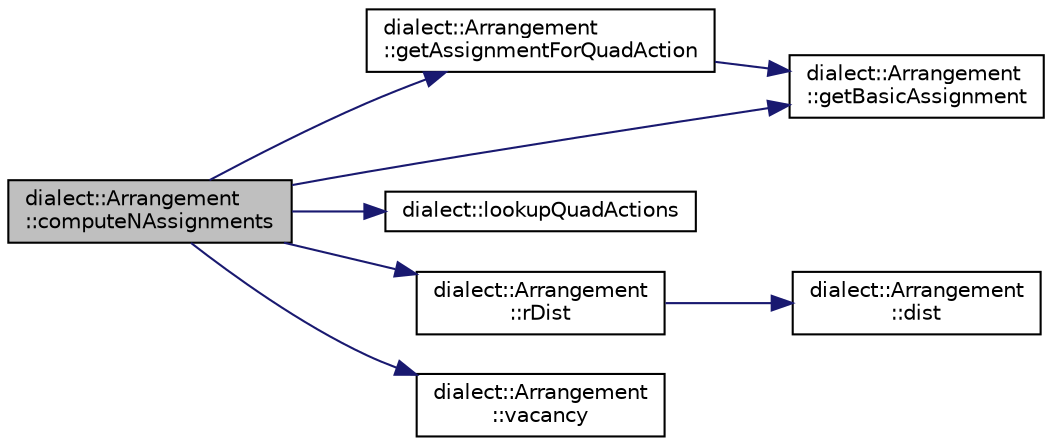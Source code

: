 digraph "dialect::Arrangement::computeNAssignments"
{
  edge [fontname="Helvetica",fontsize="10",labelfontname="Helvetica",labelfontsize="10"];
  node [fontname="Helvetica",fontsize="10",shape=record];
  rankdir="LR";
  Node11 [label="dialect::Arrangement\l::computeNAssignments",height=0.2,width=0.4,color="black", fillcolor="grey75", style="filled", fontcolor="black"];
  Node11 -> Node12 [color="midnightblue",fontsize="10",style="solid",fontname="Helvetica"];
  Node12 [label="dialect::Arrangement\l::getAssignmentForQuadAction",height=0.2,width=0.4,color="black", fillcolor="white", style="filled",URL="$structdialect_1_1Arrangement.html#ac8500a0d9280f35e014d5e4c431bb75e",tooltip="Get the Assignment resulting from a given quad action. "];
  Node12 -> Node13 [color="midnightblue",fontsize="10",style="solid",fontname="Helvetica"];
  Node13 [label="dialect::Arrangement\l::getBasicAssignment",height=0.2,width=0.4,color="black", fillcolor="white", style="filled",URL="$structdialect_1_1Arrangement.html#a5aea74697000d725684fa14714b8475a",tooltip="Get the \"basic Assignment\" for this Arrangement. "];
  Node11 -> Node13 [color="midnightblue",fontsize="10",style="solid",fontname="Helvetica"];
  Node11 -> Node14 [color="midnightblue",fontsize="10",style="solid",fontname="Helvetica"];
  Node14 [label="dialect::lookupQuadActions",height=0.2,width=0.4,color="black", fillcolor="white", style="filled",URL="$namespacedialect.html#afbe70f9004b1b9e78730273e67aa1d76",tooltip="Look up legal quad actions. "];
  Node11 -> Node15 [color="midnightblue",fontsize="10",style="solid",fontname="Helvetica"];
  Node15 [label="dialect::Arrangement\l::rDist",height=0.2,width=0.4,color="black", fillcolor="white", style="filled",URL="$structdialect_1_1Arrangement.html#a6846067b08315b5c5200246d87643d36",tooltip="Get the \"reduced distribution vector\" for this Arrangement. "];
  Node15 -> Node16 [color="midnightblue",fontsize="10",style="solid",fontname="Helvetica"];
  Node16 [label="dialect::Arrangement\l::dist",height=0.2,width=0.4,color="black", fillcolor="white", style="filled",URL="$structdialect_1_1Arrangement.html#aff56b9103393913a3208a126c5741c4e",tooltip="Get the \"distribution vector\" for this Arrangement. "];
  Node11 -> Node17 [color="midnightblue",fontsize="10",style="solid",fontname="Helvetica"];
  Node17 [label="dialect::Arrangement\l::vacancy",height=0.2,width=0.4,color="black", fillcolor="white", style="filled",URL="$structdialect_1_1Arrangement.html#a2ea9adb460c2313da39f3f7e3a04ab2e",tooltip="Get the \"vacancy vector\" for this Arrangement. "];
}
